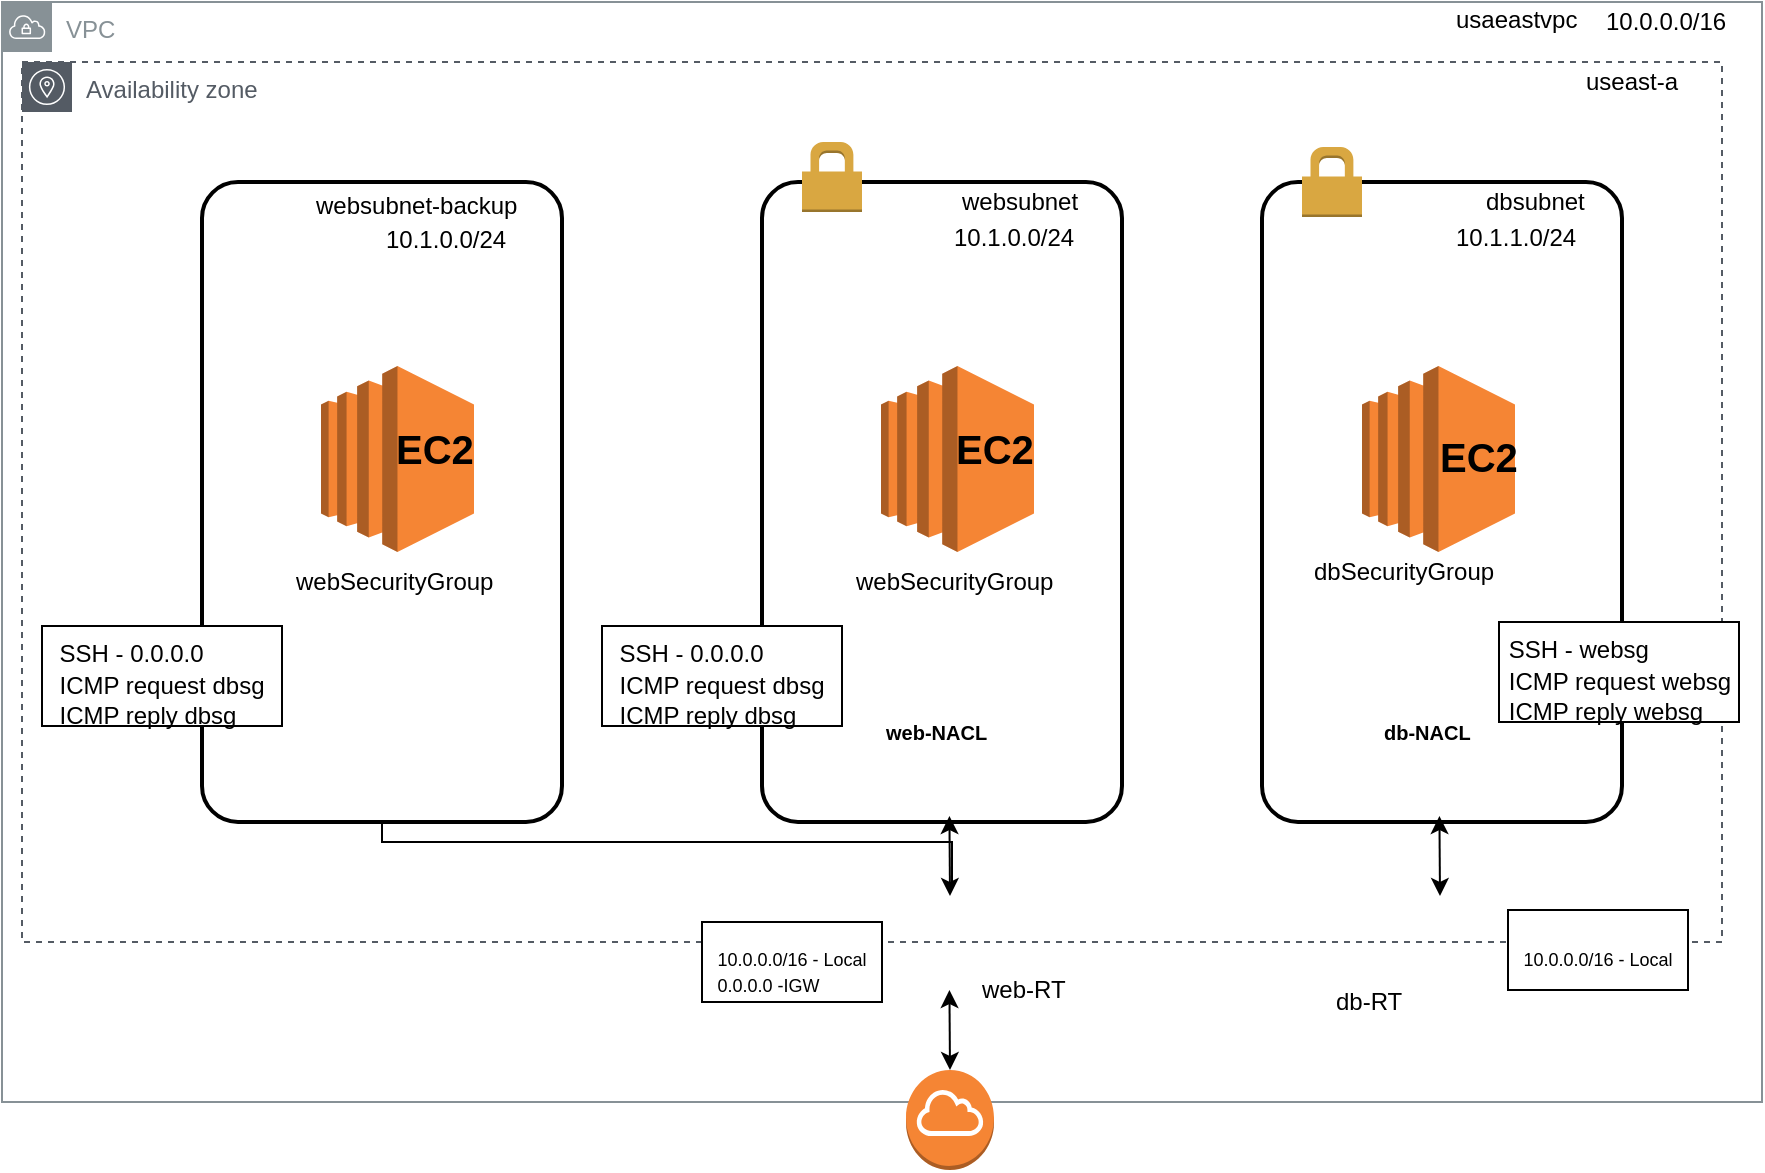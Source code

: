 <mxfile version="10.7.3" type="github"><diagram id="sutZoA35M7MX3dKam-xM" name="Page-1"><mxGraphModel dx="1583" dy="466" grid="1" gridSize="10" guides="1" tooltips="1" connect="1" arrows="1" fold="1" page="1" pageScale="1" pageWidth="827" pageHeight="1169" math="0" shadow="0"><root><mxCell id="0"/><mxCell id="1" parent="0"/><mxCell id="QqPyAReXJ7TA30dUd2KR-27" style="edgeStyle=none;rounded=0;orthogonalLoop=1;jettySize=auto;html=1;exitX=0.5;exitY=0;exitDx=0;exitDy=0;exitPerimeter=0;startArrow=classic;startFill=1;fontSize=20;" parent="1" edge="1"><mxGeometry relative="1" as="geometry"><mxPoint x="384" y="537" as="sourcePoint"/><mxPoint x="383.714" y="497" as="targetPoint"/></mxGeometry></mxCell><mxCell id="fQZx-U2Kx0ZALfmcc3-l-2" value="VPC" style="outlineConnect=0;gradientColor=none;html=1;whiteSpace=wrap;fontSize=12;fontStyle=0;shape=mxgraph.aws4.group;grIcon=mxgraph.aws4.group_vpc;strokeColor=#879196;fillColor=none;verticalAlign=top;align=left;spacingLeft=30;fontColor=#879196;dashed=0;" parent="1" vertex="1"><mxGeometry x="-90" y="90" width="880" height="550" as="geometry"/></mxCell><mxCell id="fQZx-U2Kx0ZALfmcc3-l-4" value="Availability zone" style="outlineConnect=0;gradientColor=none;html=1;whiteSpace=wrap;fontSize=12;fontStyle=0;shape=mxgraph.aws4.group;grIcon=mxgraph.aws4.group_availability_zone;strokeColor=#545B64;fillColor=none;verticalAlign=top;align=left;spacingLeft=30;fontColor=#545B64;dashed=1;" parent="1" vertex="1"><mxGeometry x="-80" y="120" width="850" height="440" as="geometry"/></mxCell><mxCell id="fQZx-U2Kx0ZALfmcc3-l-5" value="" style="rounded=1;arcSize=10;dashed=0;strokeColor=#000000;fillColor=none;gradientColor=none;strokeWidth=2;" parent="1" vertex="1"><mxGeometry x="290" y="180" width="180" height="320" as="geometry"/></mxCell><mxCell id="fQZx-U2Kx0ZALfmcc3-l-6" value="" style="dashed=0;html=1;shape=mxgraph.aws3.permissions;fillColor=#D9A741;gradientColor=none;dashed=0;" parent="1" vertex="1"><mxGeometry x="310" y="160" width="30" height="35" as="geometry"/></mxCell><mxCell id="fQZx-U2Kx0ZALfmcc3-l-8" value="" style="rounded=1;arcSize=10;dashed=0;strokeColor=#000000;fillColor=none;gradientColor=none;strokeWidth=2;" parent="1" vertex="1"><mxGeometry x="540" y="180" width="180" height="320" as="geometry"/></mxCell><mxCell id="fQZx-U2Kx0ZALfmcc3-l-9" value="" style="dashed=0;html=1;shape=mxgraph.aws3.permissions;fillColor=#D9A741;gradientColor=none;dashed=0;" parent="1" vertex="1"><mxGeometry x="560" y="162.5" width="30" height="35" as="geometry"/></mxCell><mxCell id="fQZx-U2Kx0ZALfmcc3-l-10" value="" style="outlineConnect=0;dashed=0;verticalLabelPosition=bottom;verticalAlign=top;align=center;html=1;shape=mxgraph.aws3.ec2;fillColor=#F58534;gradientColor=none;" parent="1" vertex="1"><mxGeometry x="349.5" y="272" width="76.5" height="93" as="geometry"/></mxCell><mxCell id="fQZx-U2Kx0ZALfmcc3-l-11" value="" style="outlineConnect=0;dashed=0;verticalLabelPosition=bottom;verticalAlign=top;align=center;html=1;shape=mxgraph.aws3.ec2;fillColor=#F58534;gradientColor=none;" parent="1" vertex="1"><mxGeometry x="590" y="272" width="76.5" height="93" as="geometry"/></mxCell><mxCell id="fQZx-U2Kx0ZALfmcc3-l-12" value="" style="shape=image;html=1;verticalAlign=top;verticalLabelPosition=bottom;labelBackgroundColor=#ffffff;imageAspect=0;aspect=fixed;image=https://cdn2.iconfinder.com/data/icons/amazon-aws-stencils/100/Storage__Content_Delivery_AWS_Storage_Gateway-128.png" parent="1" vertex="1"><mxGeometry x="355" y="530" width="60" height="60" as="geometry"/></mxCell><mxCell id="fQZx-U2Kx0ZALfmcc3-l-13" value="" style="shape=image;html=1;verticalAlign=top;verticalLabelPosition=bottom;labelBackgroundColor=#ffffff;imageAspect=0;aspect=fixed;image=https://cdn2.iconfinder.com/data/icons/amazon-aws-stencils/100/Storage__Content_Delivery_AWS_Storage_Gateway-128.png" parent="1" vertex="1"><mxGeometry x="598.5" y="530" width="60" height="60" as="geometry"/></mxCell><mxCell id="fQZx-U2Kx0ZALfmcc3-l-15" value="" style="shape=image;html=1;verticalAlign=top;verticalLabelPosition=bottom;labelBackgroundColor=#ffffff;imageAspect=0;aspect=fixed;image=https://cdn2.iconfinder.com/data/icons/amazon-aws-stencils/100/Deployment__Management_copy_AWS_CloudFormation_Template-128.png" parent="1" vertex="1"><mxGeometry x="355" y="452" width="58" height="58" as="geometry"/></mxCell><mxCell id="fQZx-U2Kx0ZALfmcc3-l-17" value="" style="shape=image;html=1;verticalAlign=top;verticalLabelPosition=bottom;labelBackgroundColor=#ffffff;imageAspect=0;aspect=fixed;image=https://cdn2.iconfinder.com/data/icons/amazon-aws-stencils/100/Deployment__Management_copy_AWS_CloudFormation_Template-128.png" parent="1" vertex="1"><mxGeometry x="601" y="452" width="58" height="58" as="geometry"/></mxCell><mxCell id="QqPyAReXJ7TA30dUd2KR-2" value="usaeastvpc" style="text;html=1;resizable=0;points=[];autosize=1;align=left;verticalAlign=top;spacingTop=-4;" parent="1" vertex="1"><mxGeometry x="635" y="89" width="80" height="20" as="geometry"/></mxCell><mxCell id="QqPyAReXJ7TA30dUd2KR-3" value="useast-a" style="text;html=1;resizable=0;points=[];autosize=1;align=left;verticalAlign=top;spacingTop=-4;" parent="1" vertex="1"><mxGeometry x="700" y="120" width="60" height="20" as="geometry"/></mxCell><mxCell id="QqPyAReXJ7TA30dUd2KR-4" value="websubnet" style="text;html=1;resizable=0;points=[];autosize=1;align=left;verticalAlign=top;spacingTop=-4;" parent="1" vertex="1"><mxGeometry x="387.5" y="180" width="70" height="20" as="geometry"/></mxCell><mxCell id="QqPyAReXJ7TA30dUd2KR-5" value="dbsubnet" style="text;html=1;resizable=0;points=[];autosize=1;align=left;verticalAlign=top;spacingTop=-4;" parent="1" vertex="1"><mxGeometry x="650" y="180" width="60" height="20" as="geometry"/></mxCell><mxCell id="QqPyAReXJ7TA30dUd2KR-6" value="dbSecurityGroup" style="text;html=1;resizable=0;points=[];autosize=1;align=left;verticalAlign=top;spacingTop=-4;" parent="1" vertex="1"><mxGeometry x="564" y="365" width="110" height="20" as="geometry"/></mxCell><mxCell id="QqPyAReXJ7TA30dUd2KR-10" value="webSecurityGroup" style="text;html=1;resizable=0;points=[];autosize=1;align=left;verticalAlign=top;spacingTop=-4;" parent="1" vertex="1"><mxGeometry x="335" y="370" width="110" height="20" as="geometry"/></mxCell><mxCell id="QqPyAReXJ7TA30dUd2KR-12" value="db-RT" style="text;html=1;resizable=0;points=[];autosize=1;align=left;verticalAlign=top;spacingTop=-4;" parent="1" vertex="1"><mxGeometry x="575" y="580" width="50" height="20" as="geometry"/></mxCell><mxCell id="QqPyAReXJ7TA30dUd2KR-13" value="10.0.0.0/16" style="text;html=1;resizable=0;points=[];autosize=1;align=left;verticalAlign=top;spacingTop=-4;" parent="1" vertex="1"><mxGeometry x="710" y="90" width="80" height="20" as="geometry"/></mxCell><mxCell id="QqPyAReXJ7TA30dUd2KR-14" value="10.1.0.0/24" style="text;html=1;resizable=0;points=[];autosize=1;align=left;verticalAlign=top;spacingTop=-4;" parent="1" vertex="1"><mxGeometry x="384" y="197.5" width="80" height="20" as="geometry"/></mxCell><mxCell id="QqPyAReXJ7TA30dUd2KR-15" value="10.1.1.0/24" style="text;html=1;resizable=0;points=[];autosize=1;align=left;verticalAlign=top;spacingTop=-4;" parent="1" vertex="1"><mxGeometry x="635" y="197.5" width="80" height="20" as="geometry"/></mxCell><mxCell id="QqPyAReXJ7TA30dUd2KR-17" value="&lt;font style=&quot;font-size: 20px;&quot;&gt;EC2&lt;/font&gt;" style="text;html=1;resizable=0;points=[];autosize=1;align=left;verticalAlign=top;spacingTop=-4;fontSize=20;fontStyle=1" parent="1" vertex="1"><mxGeometry x="385" y="298.5" width="60" height="20" as="geometry"/></mxCell><mxCell id="QqPyAReXJ7TA30dUd2KR-18" value="&lt;font style=&quot;font-size: 20px;&quot;&gt;EC2&lt;/font&gt;" style="text;html=1;resizable=0;points=[];autosize=1;align=left;verticalAlign=top;spacingTop=-4;fontSize=20;fontStyle=1" parent="1" vertex="1"><mxGeometry x="627" y="302.5" width="60" height="20" as="geometry"/></mxCell><mxCell id="QqPyAReXJ7TA30dUd2KR-22" style="edgeStyle=none;rounded=0;orthogonalLoop=1;jettySize=auto;html=1;exitX=0.5;exitY=0;exitDx=0;exitDy=0;exitPerimeter=0;startArrow=classic;startFill=1;fontSize=20;" parent="1" source="QqPyAReXJ7TA30dUd2KR-21" edge="1"><mxGeometry relative="1" as="geometry"><mxPoint x="383.714" y="584" as="targetPoint"/></mxGeometry></mxCell><mxCell id="QqPyAReXJ7TA30dUd2KR-21" value="" style="outlineConnect=0;dashed=0;verticalLabelPosition=bottom;verticalAlign=top;align=center;html=1;shape=mxgraph.aws3.internet_gateway;fillColor=#F58534;gradientColor=none;fontSize=20;" parent="1" vertex="1"><mxGeometry x="362" y="624" width="44" height="50" as="geometry"/></mxCell><mxCell id="QqPyAReXJ7TA30dUd2KR-23" value="&lt;div style=&quot;text-align: left&quot;&gt;&lt;span style=&quot;font-size: 12px&quot;&gt;SSH - websg&lt;/span&gt;&lt;/div&gt;&lt;font style=&quot;font-size: 12px&quot;&gt;&lt;div style=&quot;text-align: left&quot;&gt;&lt;span&gt;ICMP request websg&lt;/span&gt;&lt;/div&gt;&lt;div style=&quot;text-align: left&quot;&gt;&lt;span&gt;ICMP reply websg&lt;/span&gt;&lt;/div&gt;&lt;/font&gt;" style="rounded=0;whiteSpace=wrap;html=1;fontSize=20;" parent="1" vertex="1"><mxGeometry x="658.5" y="400" width="120" height="50" as="geometry"/></mxCell><mxCell id="QqPyAReXJ7TA30dUd2KR-24" value="&lt;div style=&quot;text-align: left&quot;&gt;&lt;span style=&quot;font-size: 12px&quot;&gt;SSH - 0.0.0.0&lt;/span&gt;&lt;/div&gt;&lt;font style=&quot;font-size: 12px&quot;&gt;&lt;div style=&quot;text-align: left&quot;&gt;&lt;span&gt;ICMP request dbsg&lt;/span&gt;&lt;/div&gt;&lt;div style=&quot;text-align: left&quot;&gt;&lt;span&gt;ICMP reply dbsg&lt;/span&gt;&lt;/div&gt;&lt;/font&gt;" style="rounded=0;whiteSpace=wrap;html=1;fontSize=20;" parent="1" vertex="1"><mxGeometry x="210" y="402" width="120" height="50" as="geometry"/></mxCell><mxCell id="QqPyAReXJ7TA30dUd2KR-25" value="&lt;div style=&quot;text-align: left&quot;&gt;&lt;span style=&quot;font-size: 9px&quot;&gt;10.0.0.0/16 - Local&lt;/span&gt;&lt;/div&gt;&lt;font style=&quot;font-size: 9px&quot;&gt;&lt;div style=&quot;text-align: left&quot;&gt;0.0.0.0 -IGW&lt;/div&gt;&lt;/font&gt;" style="rounded=0;whiteSpace=wrap;html=1;fontSize=20;" parent="1" vertex="1"><mxGeometry x="260" y="550" width="90" height="40" as="geometry"/></mxCell><mxCell id="QqPyAReXJ7TA30dUd2KR-26" value="&lt;div style=&quot;text-align: left&quot;&gt;&lt;span style=&quot;font-size: 9px&quot;&gt;10.0.0.0/16 - Local&lt;/span&gt;&lt;/div&gt;" style="rounded=0;whiteSpace=wrap;html=1;fontSize=20;" parent="1" vertex="1"><mxGeometry x="663" y="544" width="90" height="40" as="geometry"/></mxCell><mxCell id="QqPyAReXJ7TA30dUd2KR-11" value="web-RT" style="text;html=1;resizable=0;points=[];autosize=1;align=left;verticalAlign=top;spacingTop=-4;" parent="1" vertex="1"><mxGeometry x="397.5" y="574" width="60" height="20" as="geometry"/></mxCell><mxCell id="QqPyAReXJ7TA30dUd2KR-28" style="edgeStyle=none;rounded=0;orthogonalLoop=1;jettySize=auto;html=1;exitX=0.5;exitY=0;exitDx=0;exitDy=0;exitPerimeter=0;startArrow=classic;startFill=1;fontSize=20;" parent="1" edge="1"><mxGeometry relative="1" as="geometry"><mxPoint x="629" y="537" as="sourcePoint"/><mxPoint x="628.714" y="497" as="targetPoint"/></mxGeometry></mxCell><mxCell id="QqPyAReXJ7TA30dUd2KR-29" value="&lt;font style=&quot;font-size: 10px&quot;&gt;&lt;b&gt;web-NACL&lt;/b&gt;&lt;/font&gt;" style="text;html=1;resizable=0;points=[];autosize=1;align=left;verticalAlign=top;spacingTop=-4;fontSize=20;" parent="1" vertex="1"><mxGeometry x="349.5" y="437" width="70" height="30" as="geometry"/></mxCell><mxCell id="QqPyAReXJ7TA30dUd2KR-30" value="&lt;font style=&quot;font-size: 10px&quot;&gt;&lt;b&gt;db-NACL&lt;/b&gt;&lt;/font&gt;" style="text;html=1;resizable=0;points=[];autosize=1;align=left;verticalAlign=top;spacingTop=-4;fontSize=20;" parent="1" vertex="1"><mxGeometry x="598.5" y="437" width="60" height="30" as="geometry"/></mxCell><mxCell id="QqPyAReXJ7TA30dUd2KR-31" value="" style="shape=image;html=1;verticalAlign=top;verticalLabelPosition=bottom;labelBackgroundColor=#ffffff;imageAspect=0;aspect=fixed;image=https://cdn3.iconfinder.com/data/icons/adobe-tools/512/Sg-128.png;fontSize=20;" parent="1" vertex="1"><mxGeometry x="436" y="371" width="18" height="18" as="geometry"/></mxCell><mxCell id="QqPyAReXJ7TA30dUd2KR-32" value="" style="shape=image;html=1;verticalAlign=top;verticalLabelPosition=bottom;labelBackgroundColor=#ffffff;imageAspect=0;aspect=fixed;image=https://cdn3.iconfinder.com/data/icons/adobe-tools/512/Sg-128.png;fontSize=20;" parent="1" vertex="1"><mxGeometry x="658" y="366" width="18" height="18" as="geometry"/></mxCell><mxCell id="1YjhD-Gjq6cIbO1a0wJ--6" style="edgeStyle=orthogonalEdgeStyle;rounded=0;orthogonalLoop=1;jettySize=auto;html=1;exitX=0.5;exitY=1;exitDx=0;exitDy=0;entryX=0.5;entryY=0;entryDx=0;entryDy=0;endArrow=none;endFill=0;" edge="1" parent="1" source="1YjhD-Gjq6cIbO1a0wJ--1" target="fQZx-U2Kx0ZALfmcc3-l-12"><mxGeometry relative="1" as="geometry"><Array as="points"><mxPoint x="100" y="510"/><mxPoint x="385" y="510"/></Array></mxGeometry></mxCell><mxCell id="1YjhD-Gjq6cIbO1a0wJ--1" value="" style="rounded=1;arcSize=10;dashed=0;strokeColor=#000000;fillColor=none;gradientColor=none;strokeWidth=2;" vertex="1" parent="1"><mxGeometry x="10" y="180" width="180" height="320" as="geometry"/></mxCell><mxCell id="1YjhD-Gjq6cIbO1a0wJ--2" value="" style="outlineConnect=0;dashed=0;verticalLabelPosition=bottom;verticalAlign=top;align=center;html=1;shape=mxgraph.aws3.ec2;fillColor=#F58534;gradientColor=none;" vertex="1" parent="1"><mxGeometry x="69.5" y="272" width="76.5" height="93" as="geometry"/></mxCell><mxCell id="1YjhD-Gjq6cIbO1a0wJ--3" value="webSecurityGroup" style="text;html=1;resizable=0;points=[];autosize=1;align=left;verticalAlign=top;spacingTop=-4;" vertex="1" parent="1"><mxGeometry x="55" y="370" width="110" height="20" as="geometry"/></mxCell><mxCell id="1YjhD-Gjq6cIbO1a0wJ--4" value="&lt;font style=&quot;font-size: 20px;&quot;&gt;EC2&lt;/font&gt;" style="text;html=1;resizable=0;points=[];autosize=1;align=left;verticalAlign=top;spacingTop=-4;fontSize=20;fontStyle=1" vertex="1" parent="1"><mxGeometry x="105" y="298.5" width="60" height="20" as="geometry"/></mxCell><mxCell id="1YjhD-Gjq6cIbO1a0wJ--5" value="&lt;div style=&quot;text-align: left&quot;&gt;&lt;span style=&quot;font-size: 12px&quot;&gt;SSH - 0.0.0.0&lt;/span&gt;&lt;/div&gt;&lt;font style=&quot;font-size: 12px&quot;&gt;&lt;div style=&quot;text-align: left&quot;&gt;&lt;span&gt;ICMP request dbsg&lt;/span&gt;&lt;/div&gt;&lt;div style=&quot;text-align: left&quot;&gt;&lt;span&gt;ICMP reply dbsg&lt;/span&gt;&lt;/div&gt;&lt;/font&gt;" style="rounded=0;whiteSpace=wrap;html=1;fontSize=20;" vertex="1" parent="1"><mxGeometry x="-70" y="402" width="120" height="50" as="geometry"/></mxCell><mxCell id="1YjhD-Gjq6cIbO1a0wJ--7" value="websubnet-backup" style="text;html=1;resizable=0;points=[];autosize=1;align=left;verticalAlign=top;spacingTop=-4;" vertex="1" parent="1"><mxGeometry x="64.5" y="181.5" width="120" height="20" as="geometry"/></mxCell><mxCell id="1YjhD-Gjq6cIbO1a0wJ--8" value="10.1.0.0/24" style="text;html=1;resizable=0;points=[];autosize=1;align=left;verticalAlign=top;spacingTop=-4;" vertex="1" parent="1"><mxGeometry x="100" y="199" width="80" height="20" as="geometry"/></mxCell></root></mxGraphModel></diagram></mxfile>